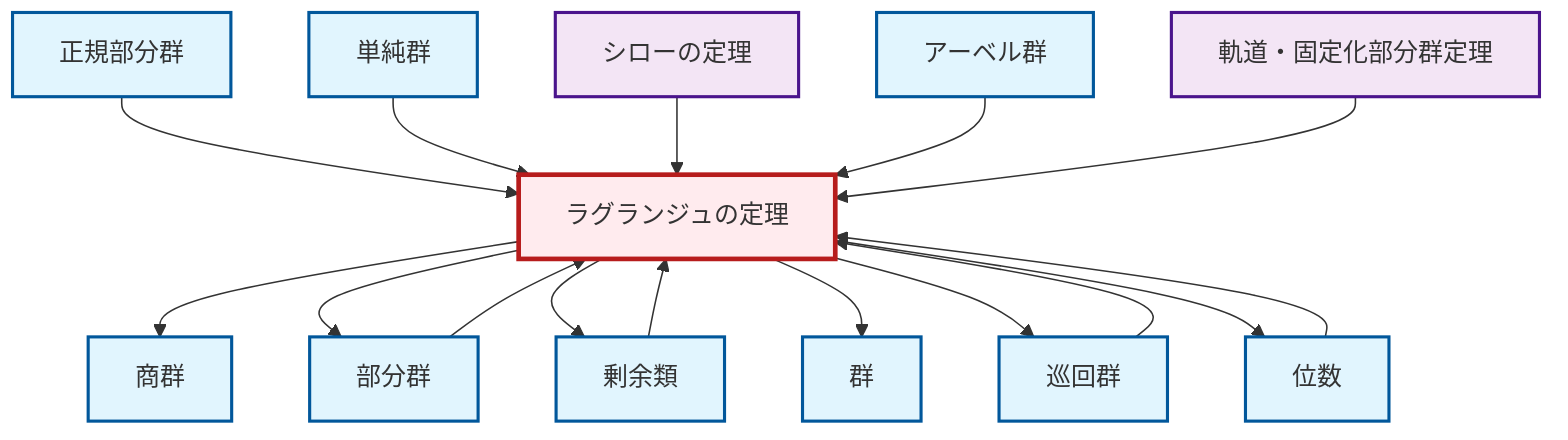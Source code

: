 graph TD
    classDef definition fill:#e1f5fe,stroke:#01579b,stroke-width:2px
    classDef theorem fill:#f3e5f5,stroke:#4a148c,stroke-width:2px
    classDef axiom fill:#fff3e0,stroke:#e65100,stroke-width:2px
    classDef example fill:#e8f5e9,stroke:#1b5e20,stroke-width:2px
    classDef current fill:#ffebee,stroke:#b71c1c,stroke-width:3px
    thm-orbit-stabilizer["軌道・固定化部分群定理"]:::theorem
    def-abelian-group["アーベル群"]:::definition
    def-cyclic-group["巡回群"]:::definition
    def-group["群"]:::definition
    def-order["位数"]:::definition
    def-normal-subgroup["正規部分群"]:::definition
    thm-lagrange["ラグランジュの定理"]:::theorem
    thm-sylow["シローの定理"]:::theorem
    def-subgroup["部分群"]:::definition
    def-coset["剰余類"]:::definition
    def-quotient-group["商群"]:::definition
    def-simple-group["単純群"]:::definition
    def-normal-subgroup --> thm-lagrange
    thm-lagrange --> def-quotient-group
    def-coset --> thm-lagrange
    def-simple-group --> thm-lagrange
    def-cyclic-group --> thm-lagrange
    thm-sylow --> thm-lagrange
    thm-lagrange --> def-subgroup
    thm-lagrange --> def-coset
    thm-lagrange --> def-group
    thm-lagrange --> def-cyclic-group
    def-subgroup --> thm-lagrange
    def-abelian-group --> thm-lagrange
    def-order --> thm-lagrange
    thm-lagrange --> def-order
    thm-orbit-stabilizer --> thm-lagrange
    class thm-lagrange current